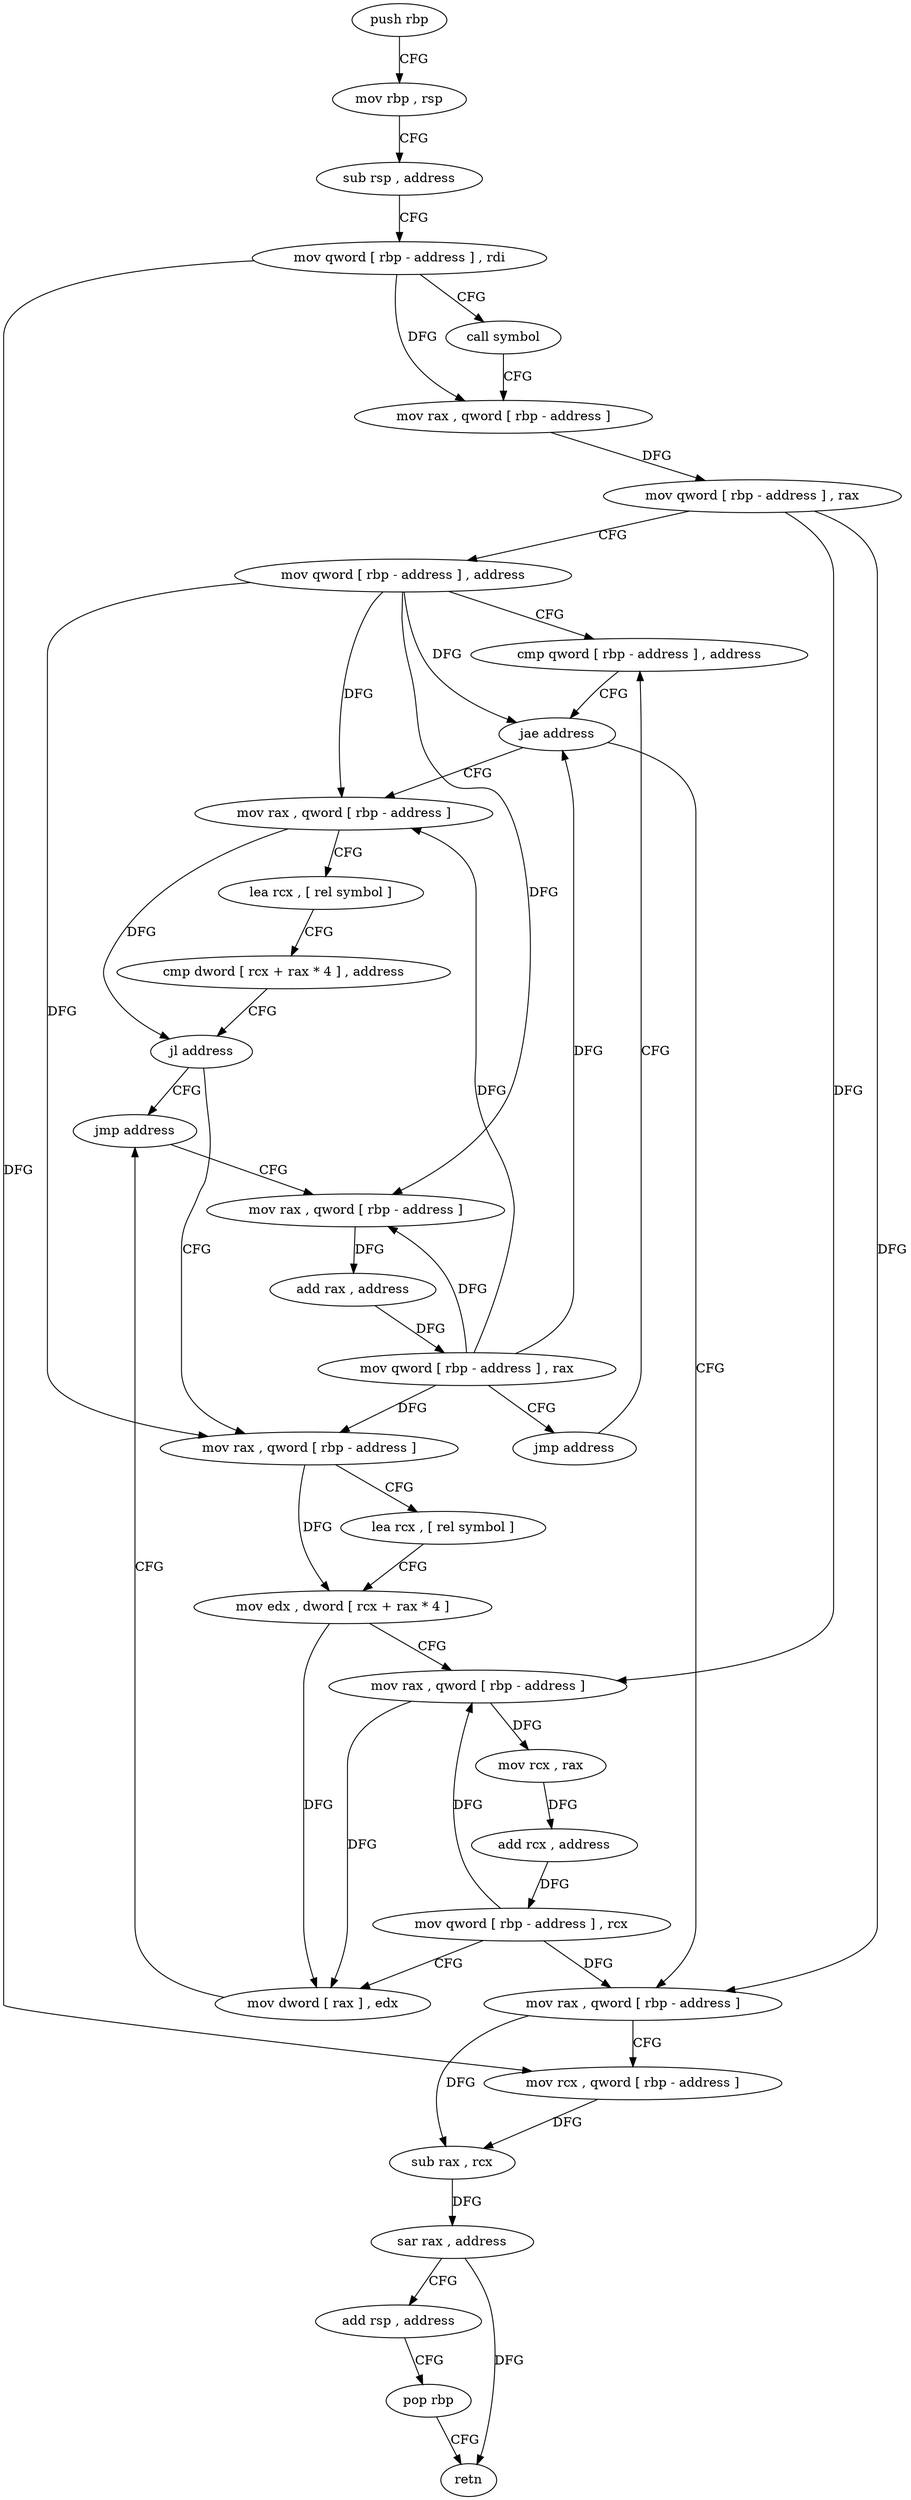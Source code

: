 digraph "func" {
"236736" [label = "push rbp" ]
"236737" [label = "mov rbp , rsp" ]
"236740" [label = "sub rsp , address" ]
"236744" [label = "mov qword [ rbp - address ] , rdi" ]
"236748" [label = "call symbol" ]
"236753" [label = "mov rax , qword [ rbp - address ]" ]
"236757" [label = "mov qword [ rbp - address ] , rax" ]
"236761" [label = "mov qword [ rbp - address ] , address" ]
"236769" [label = "cmp qword [ rbp - address ] , address" ]
"236859" [label = "mov rax , qword [ rbp - address ]" ]
"236863" [label = "mov rcx , qword [ rbp - address ]" ]
"236867" [label = "sub rax , rcx" ]
"236870" [label = "sar rax , address" ]
"236874" [label = "add rsp , address" ]
"236878" [label = "pop rbp" ]
"236879" [label = "retn" ]
"236780" [label = "mov rax , qword [ rbp - address ]" ]
"236784" [label = "lea rcx , [ rel symbol ]" ]
"236791" [label = "cmp dword [ rcx + rax * 4 ] , address" ]
"236795" [label = "jl address" ]
"236835" [label = "jmp address" ]
"236801" [label = "mov rax , qword [ rbp - address ]" ]
"236840" [label = "mov rax , qword [ rbp - address ]" ]
"236805" [label = "lea rcx , [ rel symbol ]" ]
"236812" [label = "mov edx , dword [ rcx + rax * 4 ]" ]
"236815" [label = "mov rax , qword [ rbp - address ]" ]
"236819" [label = "mov rcx , rax" ]
"236822" [label = "add rcx , address" ]
"236829" [label = "mov qword [ rbp - address ] , rcx" ]
"236833" [label = "mov dword [ rax ] , edx" ]
"236844" [label = "add rax , address" ]
"236850" [label = "mov qword [ rbp - address ] , rax" ]
"236854" [label = "jmp address" ]
"236774" [label = "jae address" ]
"236736" -> "236737" [ label = "CFG" ]
"236737" -> "236740" [ label = "CFG" ]
"236740" -> "236744" [ label = "CFG" ]
"236744" -> "236748" [ label = "CFG" ]
"236744" -> "236753" [ label = "DFG" ]
"236744" -> "236863" [ label = "DFG" ]
"236748" -> "236753" [ label = "CFG" ]
"236753" -> "236757" [ label = "DFG" ]
"236757" -> "236761" [ label = "CFG" ]
"236757" -> "236859" [ label = "DFG" ]
"236757" -> "236815" [ label = "DFG" ]
"236761" -> "236769" [ label = "CFG" ]
"236761" -> "236774" [ label = "DFG" ]
"236761" -> "236780" [ label = "DFG" ]
"236761" -> "236801" [ label = "DFG" ]
"236761" -> "236840" [ label = "DFG" ]
"236769" -> "236774" [ label = "CFG" ]
"236859" -> "236863" [ label = "CFG" ]
"236859" -> "236867" [ label = "DFG" ]
"236863" -> "236867" [ label = "DFG" ]
"236867" -> "236870" [ label = "DFG" ]
"236870" -> "236874" [ label = "CFG" ]
"236870" -> "236879" [ label = "DFG" ]
"236874" -> "236878" [ label = "CFG" ]
"236878" -> "236879" [ label = "CFG" ]
"236780" -> "236784" [ label = "CFG" ]
"236780" -> "236795" [ label = "DFG" ]
"236784" -> "236791" [ label = "CFG" ]
"236791" -> "236795" [ label = "CFG" ]
"236795" -> "236835" [ label = "CFG" ]
"236795" -> "236801" [ label = "CFG" ]
"236835" -> "236840" [ label = "CFG" ]
"236801" -> "236805" [ label = "CFG" ]
"236801" -> "236812" [ label = "DFG" ]
"236840" -> "236844" [ label = "DFG" ]
"236805" -> "236812" [ label = "CFG" ]
"236812" -> "236815" [ label = "CFG" ]
"236812" -> "236833" [ label = "DFG" ]
"236815" -> "236819" [ label = "DFG" ]
"236815" -> "236833" [ label = "DFG" ]
"236819" -> "236822" [ label = "DFG" ]
"236822" -> "236829" [ label = "DFG" ]
"236829" -> "236833" [ label = "CFG" ]
"236829" -> "236859" [ label = "DFG" ]
"236829" -> "236815" [ label = "DFG" ]
"236833" -> "236835" [ label = "CFG" ]
"236844" -> "236850" [ label = "DFG" ]
"236850" -> "236854" [ label = "CFG" ]
"236850" -> "236774" [ label = "DFG" ]
"236850" -> "236780" [ label = "DFG" ]
"236850" -> "236801" [ label = "DFG" ]
"236850" -> "236840" [ label = "DFG" ]
"236854" -> "236769" [ label = "CFG" ]
"236774" -> "236859" [ label = "CFG" ]
"236774" -> "236780" [ label = "CFG" ]
}
